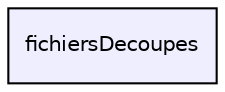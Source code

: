 digraph "fichiersDecoupes" {
  compound=true
  node [ fontsize="10", fontname="Helvetica"];
  edge [ labelfontsize="10", labelfontname="Helvetica"];
  dir_6fab1b976e40619c5cfb67277795900a [shape=box, label="fichiersDecoupes", style="filled", fillcolor="#eeeeff", pencolor="black", URL="dir_6fab1b976e40619c5cfb67277795900a.html"];
}
